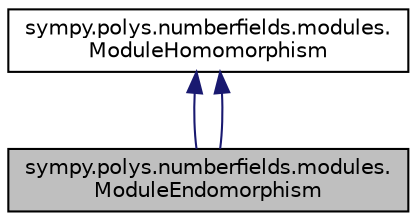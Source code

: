 digraph "sympy.polys.numberfields.modules.ModuleEndomorphism"
{
 // LATEX_PDF_SIZE
  edge [fontname="Helvetica",fontsize="10",labelfontname="Helvetica",labelfontsize="10"];
  node [fontname="Helvetica",fontsize="10",shape=record];
  Node1 [label="sympy.polys.numberfields.modules.\lModuleEndomorphism",height=0.2,width=0.4,color="black", fillcolor="grey75", style="filled", fontcolor="black",tooltip=" "];
  Node2 -> Node1 [dir="back",color="midnightblue",fontsize="10",style="solid",fontname="Helvetica"];
  Node2 [label="sympy.polys.numberfields.modules.\lModuleHomomorphism",height=0.2,width=0.4,color="black", fillcolor="white", style="filled",URL="$classsympy_1_1polys_1_1numberfields_1_1modules_1_1ModuleHomomorphism.html",tooltip=" "];
  Node2 -> Node1 [dir="back",color="midnightblue",fontsize="10",style="solid",fontname="Helvetica"];
}
